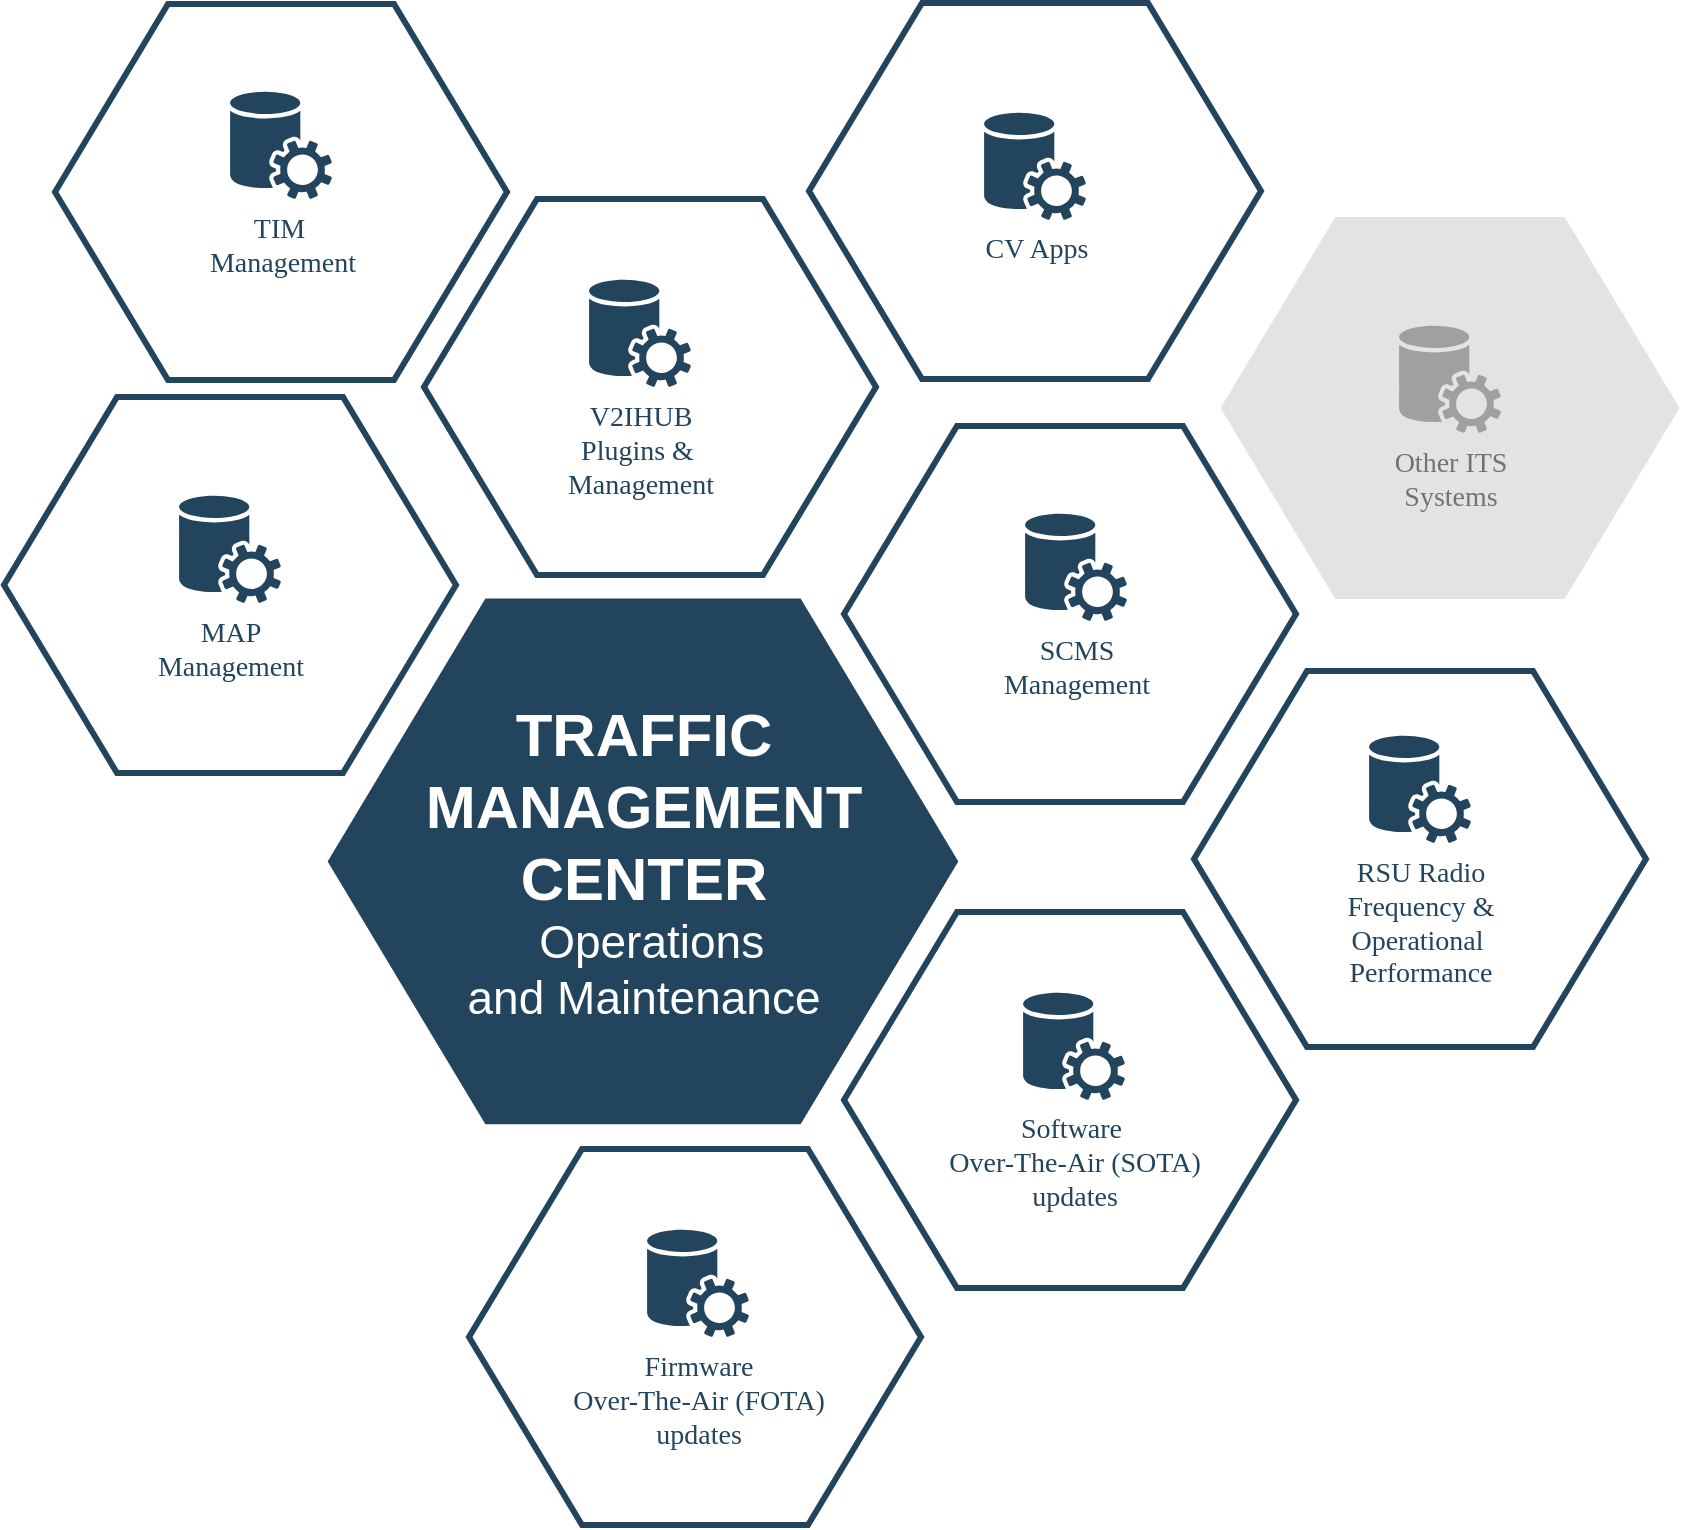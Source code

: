 <mxfile version="10.5.1" type="github"><diagram id="07fea595-8f29-1299-0266-81d95cde20df" name="Page-1"><mxGraphModel dx="1991" dy="1091" grid="1" gridSize="10" guides="1" tooltips="1" connect="1" arrows="1" fold="1" page="1" pageScale="1" pageWidth="1100" pageHeight="850" background="#ffffff" math="0" shadow="0"><root><mxCell id="0"/><mxCell id="1" parent="0"/><mxCell id="ZnRn1WutiJvJpjX_OVSR-669" value="" style="shape=hexagon;perimeter=hexagonPerimeter2;whiteSpace=wrap;html=1;shadow=0;labelBackgroundColor=none;strokeColor=#E3E3E3;fillColor=#E3E3E3;gradientColor=none;fontFamily=Helvetica;fontSize=23;fontColor=#E6E6E6;align=center;strokeWidth=3;textOpacity=40;" parent="1" vertex="1"><mxGeometry x="850" y="138" width="226" height="188" as="geometry"/></mxCell><mxCell id="ZnRn1WutiJvJpjX_OVSR-667" value="" style="shape=hexagon;perimeter=hexagonPerimeter2;whiteSpace=wrap;html=1;shadow=0;labelBackgroundColor=none;strokeColor=#23445D;fillColor=#ffffff;gradientColor=none;fontFamily=Helvetica;fontSize=23;fontColor=#23445D;align=center;strokeWidth=3;" parent="1" vertex="1"><mxGeometry x="660" y="484" width="226" height="188" as="geometry"/></mxCell><mxCell id="ZnRn1WutiJvJpjX_OVSR-666" value="" style="shape=hexagon;perimeter=hexagonPerimeter2;whiteSpace=wrap;html=1;shadow=0;labelBackgroundColor=none;strokeColor=#23445D;fillColor=#ffffff;gradientColor=none;fontFamily=Helvetica;fontSize=23;fontColor=#23445D;align=center;strokeWidth=3;fontStyle=1" parent="1" vertex="1"><mxGeometry x="472.5" y="602.5" width="226" height="188" as="geometry"/></mxCell><mxCell id="644" value="&lt;font color=&quot;#ffffff&quot;&gt;&lt;span style=&quot;font-size: 30px&quot;&gt;&lt;b&gt;TRAFFIC MANAGEMENT CENTER&lt;br&gt;&lt;/b&gt;&lt;/span&gt;&lt;/font&gt;(&lt;font color=&quot;#ffffff&quot;&gt;Operations &lt;br&gt;and Maintenance&lt;/font&gt;&lt;br&gt;" style="shape=hexagon;perimeter=hexagonPerimeter2;whiteSpace=wrap;html=1;shadow=0;labelBackgroundColor=none;strokeColor=#23445D;fillColor=#23445D;gradientColor=none;fontFamily=Helvetica;fontSize=23;fontColor=#23445d;align=center;strokeWidth=3;" parent="1" vertex="1"><mxGeometry x="403.579" y="328.798" width="311.842" height="259.868" as="geometry"/></mxCell><mxCell id="651" value="" style="shape=hexagon;perimeter=hexagonPerimeter2;whiteSpace=wrap;html=1;shadow=0;labelBackgroundColor=none;strokeColor=#23445D;fillColor=#ffffff;gradientColor=none;fontFamily=Helvetica;fontSize=23;fontColor=#23445D;align=center;strokeWidth=3;" parent="1" vertex="1"><mxGeometry x="265.5" y="30" width="226" height="188" as="geometry"/></mxCell><mxCell id="ZnRn1WutiJvJpjX_OVSR-658" value="&lt;font color=&quot;#23445d&quot;&gt;TIM&amp;nbsp;&lt;br&gt;Management&lt;/font&gt;" style="shadow=0;dashed=0;html=1;strokeColor=none;fillColor=#23445D;labelPosition=center;verticalLabelPosition=bottom;verticalAlign=top;shape=mxgraph.office.services.central_management_service;rounded=0;comic=0;fontFamily=Verdana;fontSize=14;fontColor=#FFFFFF;" parent="1" vertex="1"><mxGeometry x="353" y="73.5" width="51" height="54" as="geometry"/></mxCell><mxCell id="ZnRn1WutiJvJpjX_OVSR-668" value="" style="shape=hexagon;perimeter=hexagonPerimeter2;whiteSpace=wrap;html=1;shadow=0;labelBackgroundColor=none;strokeColor=#23445D;fillColor=#ffffff;gradientColor=none;fontFamily=Helvetica;fontSize=23;fontColor=#23445D;align=center;strokeWidth=3;" parent="1" vertex="1"><mxGeometry x="660" y="241" width="226" height="188" as="geometry"/></mxCell><mxCell id="ZnRn1WutiJvJpjX_OVSR-670" value="" style="shape=hexagon;perimeter=hexagonPerimeter2;whiteSpace=wrap;html=1;shadow=0;labelBackgroundColor=none;strokeColor=#23445D;fillColor=#ffffff;gradientColor=none;fontFamily=Helvetica;fontSize=23;fontColor=#23445D;align=center;strokeWidth=3;" parent="1" vertex="1"><mxGeometry x="240" y="226.5" width="226" height="188" as="geometry"/></mxCell><mxCell id="ZnRn1WutiJvJpjX_OVSR-671" value="" style="shape=hexagon;perimeter=hexagonPerimeter2;whiteSpace=wrap;html=1;shadow=0;labelBackgroundColor=none;strokeColor=#23445D;fillColor=#ffffff;gradientColor=none;fontFamily=Helvetica;fontSize=23;fontColor=#23445D;align=center;strokeWidth=3;" parent="1" vertex="1"><mxGeometry x="835" y="363.5" width="226" height="188" as="geometry"/></mxCell><mxCell id="ZnRn1WutiJvJpjX_OVSR-672" value="" style="shape=hexagon;perimeter=hexagonPerimeter2;whiteSpace=wrap;html=1;shadow=0;labelBackgroundColor=none;strokeColor=#23445D;fillColor=#ffffff;gradientColor=none;fontFamily=Helvetica;fontSize=23;fontColor=#23445D;align=center;strokeWidth=3;" parent="1" vertex="1"><mxGeometry x="450" y="127.5" width="226" height="188" as="geometry"/></mxCell><mxCell id="ZnRn1WutiJvJpjX_OVSR-673" value="" style="shape=hexagon;perimeter=hexagonPerimeter2;whiteSpace=wrap;html=1;shadow=0;labelBackgroundColor=none;strokeColor=#23445D;fillColor=#ffffff;gradientColor=none;fontFamily=Helvetica;fontSize=23;fontColor=#23445D;align=center;strokeWidth=3;" parent="1" vertex="1"><mxGeometry x="642.5" y="29.5" width="226" height="188" as="geometry"/></mxCell><mxCell id="ZnRn1WutiJvJpjX_OVSR-674" value="&lt;font color=&quot;#23445d&quot;&gt;V2IHUB&lt;br&gt;Plugins &amp;amp;&amp;nbsp;&lt;br&gt;Management&lt;/font&gt;" style="shadow=0;dashed=0;html=1;strokeColor=none;fillColor=#23445D;labelPosition=center;verticalLabelPosition=bottom;verticalAlign=top;shape=mxgraph.office.services.central_management_service;rounded=0;comic=0;fontFamily=Verdana;fontSize=14;fontColor=#FFFFFF;" parent="1" vertex="1"><mxGeometry x="532.5" y="167.5" width="51" height="54" as="geometry"/></mxCell><mxCell id="ZnRn1WutiJvJpjX_OVSR-678" value="&lt;font color=&quot;#23445d&quot;&gt;CV Apps&lt;/font&gt;" style="shadow=0;dashed=0;html=1;strokeColor=none;fillColor=#23445D;labelPosition=center;verticalLabelPosition=bottom;verticalAlign=top;shape=mxgraph.office.services.central_management_service;rounded=0;comic=0;fontFamily=Verdana;fontSize=14;fontColor=#FFFFFF;" parent="1" vertex="1"><mxGeometry x="730" y="84" width="51" height="54" as="geometry"/></mxCell><mxCell id="ZnRn1WutiJvJpjX_OVSR-679" value="&lt;font color=&quot;#23445d&quot;&gt;SCMS &lt;br&gt;Management&lt;/font&gt;" style="shadow=0;dashed=0;html=1;strokeColor=none;fillColor=#23445D;labelPosition=center;verticalLabelPosition=bottom;verticalAlign=top;shape=mxgraph.office.services.central_management_service;rounded=0;comic=0;fontFamily=Verdana;fontSize=14;fontColor=#FFFFFF;" parent="1" vertex="1"><mxGeometry x="750.5" y="284.5" width="51" height="54" as="geometry"/></mxCell><mxCell id="ZnRn1WutiJvJpjX_OVSR-680" value="&lt;font color=&quot;#23445d&quot;&gt;RSU Radio &lt;br&gt;Frequency &amp;amp;&lt;br&gt;Operational&amp;nbsp;&lt;br&gt;Performance&lt;/font&gt;&lt;br&gt;" style="shadow=0;dashed=0;html=1;strokeColor=none;fillColor=#23445D;labelPosition=center;verticalLabelPosition=bottom;verticalAlign=top;shape=mxgraph.office.services.central_management_service;rounded=0;comic=0;fontFamily=Verdana;fontSize=14;fontColor=#FFFFFF;" parent="1" vertex="1"><mxGeometry x="922.5" y="395.5" width="51" height="54" as="geometry"/></mxCell><mxCell id="ZnRn1WutiJvJpjX_OVSR-682" value="&lt;font color=&quot;#23445d&quot;&gt;Firmware &lt;br&gt;Over-The-Air (FOTA)&lt;br&gt;updates&lt;/font&gt;&lt;br&gt;" style="shadow=0;dashed=0;html=1;strokeColor=none;fillColor=#23445D;labelPosition=center;verticalLabelPosition=bottom;verticalAlign=top;shape=mxgraph.office.services.central_management_service;rounded=0;comic=0;fontFamily=Verdana;fontSize=14;fontColor=#FFFFFF;" parent="1" vertex="1"><mxGeometry x="561.5" y="642.5" width="51" height="54" as="geometry"/></mxCell><mxCell id="ZnRn1WutiJvJpjX_OVSR-683" value="&lt;font color=&quot;#737373&quot;&gt;Other ITS&lt;br&gt;Systems&lt;/font&gt;&lt;br&gt;" style="shadow=0;dashed=0;html=1;strokeColor=none;fillColor=#757575;labelPosition=center;verticalLabelPosition=bottom;verticalAlign=top;shape=mxgraph.office.services.central_management_service;rounded=0;comic=0;fontFamily=Verdana;fontSize=14;fontColor=#FFFFFF;opacity=60;" parent="1" vertex="1"><mxGeometry x="937.5" y="190.5" width="51" height="54" as="geometry"/></mxCell><mxCell id="ZnRn1WutiJvJpjX_OVSR-684" value="&lt;font color=&quot;#23445d&quot;&gt;MAP &lt;br&gt;Management&lt;/font&gt;" style="shadow=0;dashed=0;html=1;strokeColor=none;fillColor=#23445D;labelPosition=center;verticalLabelPosition=bottom;verticalAlign=top;shape=mxgraph.office.services.central_management_service;rounded=0;comic=0;fontFamily=Verdana;fontSize=14;fontColor=#FFFFFF;" parent="1" vertex="1"><mxGeometry x="327.5" y="275.5" width="51" height="54" as="geometry"/></mxCell><mxCell id="20_gzdmX6o8kCyvPhKFK-652" value="&lt;font color=&quot;#23445d&quot;&gt;Software&amp;nbsp;&lt;br&gt;Over-The-Air (SOTA)&lt;br&gt;updates&lt;/font&gt;&lt;br&gt;" style="shadow=0;dashed=0;html=1;strokeColor=none;fillColor=#23445D;labelPosition=center;verticalLabelPosition=bottom;verticalAlign=top;shape=mxgraph.office.services.central_management_service;rounded=0;comic=0;fontFamily=Verdana;fontSize=14;fontColor=#FFFFFF;" parent="1" vertex="1"><mxGeometry x="749.5" y="524" width="51" height="54" as="geometry"/></mxCell></root></mxGraphModel></diagram></mxfile>